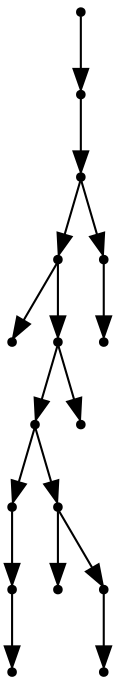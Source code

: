 digraph {
  16 [shape=point];
  15 [shape=point];
  14 [shape=point];
  11 [shape=point];
  0 [shape=point];
  10 [shape=point];
  8 [shape=point];
  3 [shape=point];
  2 [shape=point];
  1 [shape=point];
  7 [shape=point];
  4 [shape=point];
  6 [shape=point];
  5 [shape=point];
  9 [shape=point];
  13 [shape=point];
  12 [shape=point];
16 -> 15;
15 -> 14;
14 -> 11;
11 -> 0;
11 -> 10;
10 -> 8;
8 -> 3;
3 -> 2;
2 -> 1;
8 -> 7;
7 -> 4;
7 -> 6;
6 -> 5;
10 -> 9;
14 -> 13;
13 -> 12;
}
